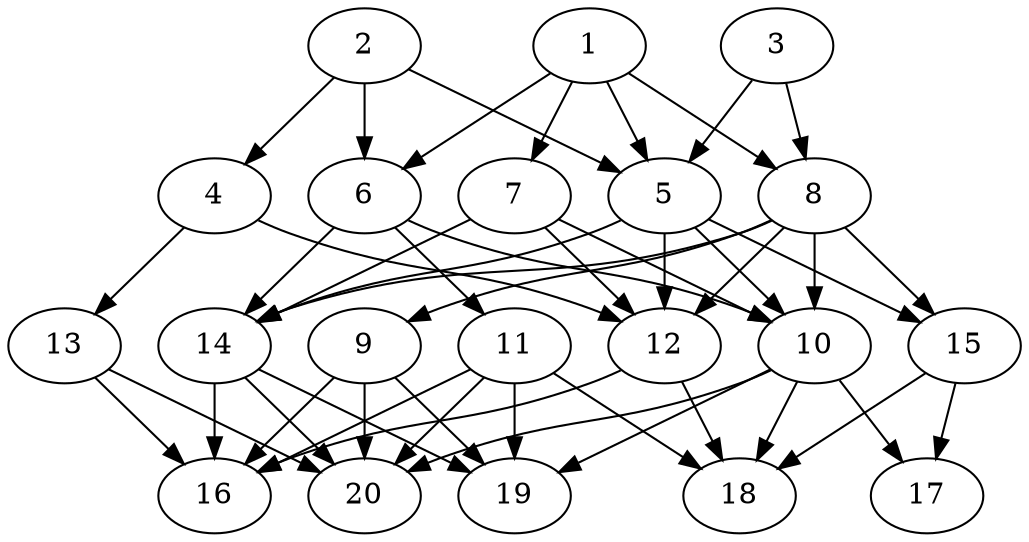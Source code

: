 // DAG automatically generated by daggen at Tue Jul 23 14:33:40 2019
// ./daggen --dot -n 20 --ccr 0.4 --fat 0.6 --regular 0.5 --density 0.8 --mindata 5242880 --maxdata 52428800 
digraph G {
  1 [size="62105600", alpha="0.14", expect_size="24842240"] 
  1 -> 5 [size ="24842240"]
  1 -> 6 [size ="24842240"]
  1 -> 7 [size ="24842240"]
  1 -> 8 [size ="24842240"]
  2 [size="16752640", alpha="0.19", expect_size="6701056"] 
  2 -> 4 [size ="6701056"]
  2 -> 5 [size ="6701056"]
  2 -> 6 [size ="6701056"]
  3 [size="103375360", alpha="0.19", expect_size="41350144"] 
  3 -> 5 [size ="41350144"]
  3 -> 8 [size ="41350144"]
  4 [size="95398400", alpha="0.02", expect_size="38159360"] 
  4 -> 12 [size ="38159360"]
  4 -> 13 [size ="38159360"]
  5 [size="42298880", alpha="0.15", expect_size="16919552"] 
  5 -> 10 [size ="16919552"]
  5 -> 12 [size ="16919552"]
  5 -> 14 [size ="16919552"]
  5 -> 15 [size ="16919552"]
  6 [size="37158400", alpha="0.05", expect_size="14863360"] 
  6 -> 10 [size ="14863360"]
  6 -> 11 [size ="14863360"]
  6 -> 14 [size ="14863360"]
  7 [size="115927040", alpha="0.15", expect_size="46370816"] 
  7 -> 10 [size ="46370816"]
  7 -> 12 [size ="46370816"]
  7 -> 14 [size ="46370816"]
  8 [size="82521600", alpha="0.12", expect_size="33008640"] 
  8 -> 9 [size ="33008640"]
  8 -> 10 [size ="33008640"]
  8 -> 12 [size ="33008640"]
  8 -> 14 [size ="33008640"]
  8 -> 15 [size ="33008640"]
  9 [size="27312640", alpha="0.01", expect_size="10925056"] 
  9 -> 16 [size ="10925056"]
  9 -> 19 [size ="10925056"]
  9 -> 20 [size ="10925056"]
  10 [size="29806080", alpha="0.16", expect_size="11922432"] 
  10 -> 17 [size ="11922432"]
  10 -> 18 [size ="11922432"]
  10 -> 19 [size ="11922432"]
  10 -> 20 [size ="11922432"]
  11 [size="86056960", alpha="0.02", expect_size="34422784"] 
  11 -> 16 [size ="34422784"]
  11 -> 18 [size ="34422784"]
  11 -> 19 [size ="34422784"]
  11 -> 20 [size ="34422784"]
  12 [size="51215360", alpha="0.15", expect_size="20486144"] 
  12 -> 16 [size ="20486144"]
  12 -> 18 [size ="20486144"]
  13 [size="47708160", alpha="0.12", expect_size="19083264"] 
  13 -> 16 [size ="19083264"]
  13 -> 20 [size ="19083264"]
  14 [size="44298240", alpha="0.06", expect_size="17719296"] 
  14 -> 16 [size ="17719296"]
  14 -> 19 [size ="17719296"]
  14 -> 20 [size ="17719296"]
  15 [size="53803520", alpha="0.16", expect_size="21521408"] 
  15 -> 17 [size ="21521408"]
  15 -> 18 [size ="21521408"]
  16 [size="22817280", alpha="0.01", expect_size="9126912"] 
  17 [size="49856000", alpha="0.04", expect_size="19942400"] 
  18 [size="22863360", alpha="0.16", expect_size="9145344"] 
  19 [size="92326400", alpha="0.02", expect_size="36930560"] 
  20 [size="98073600", alpha="0.15", expect_size="39229440"] 
}
